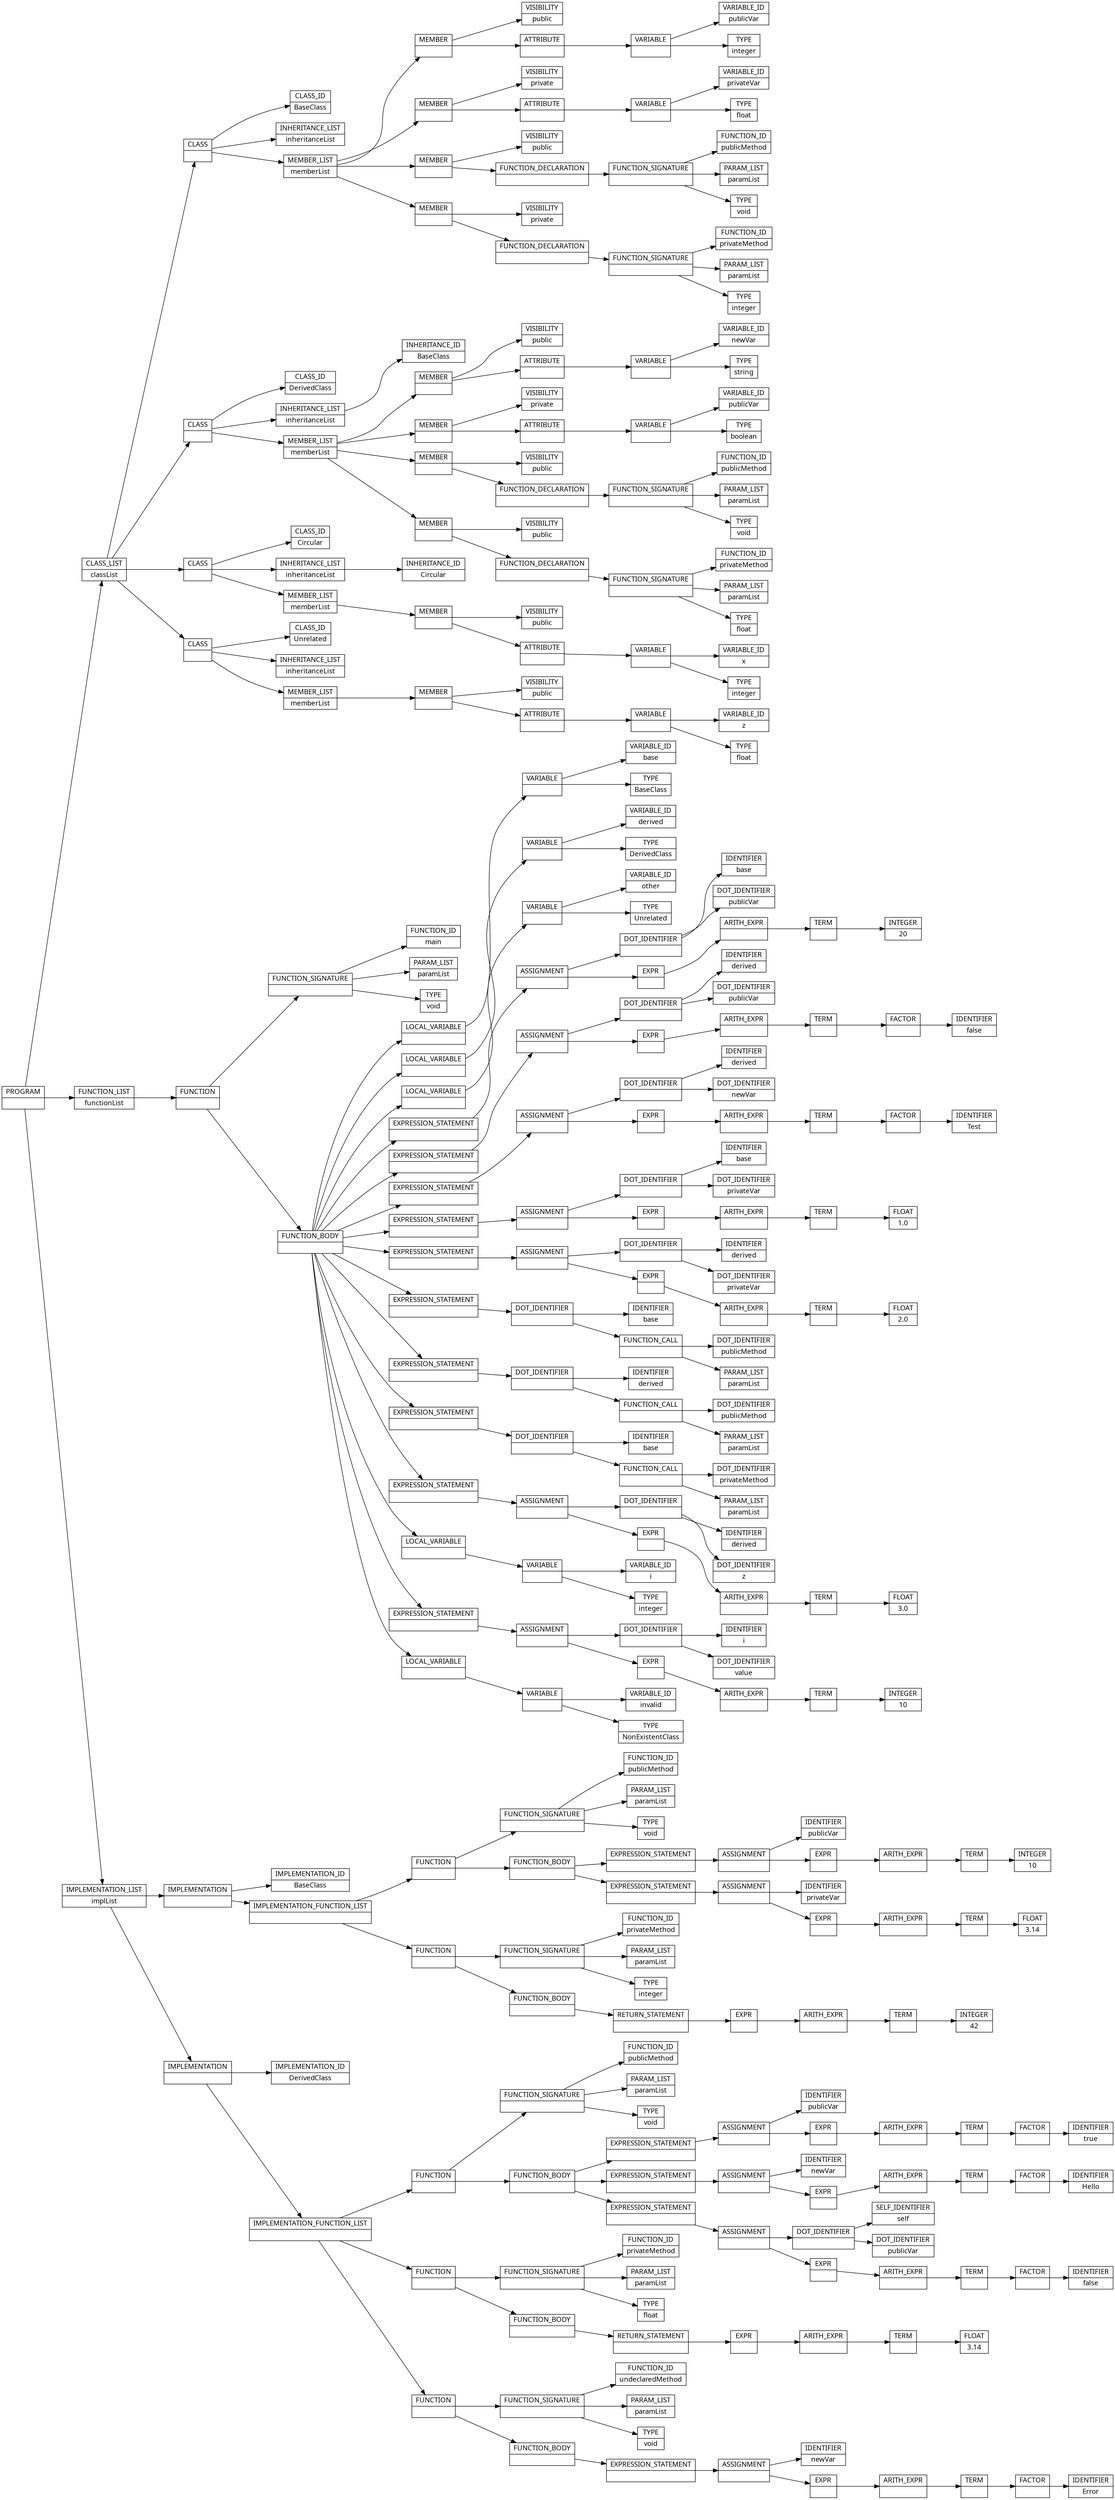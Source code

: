 digraph AST {
  node [shape=record];
    node [fontname=Sans];charset="UTF-8" splines=true splines=spline rankdir =LR
  node3 [label="PROGRAM |  "];
  node2 [label="CLASS_LIST | classList "];
  node33 [label="CLASS |  "];
  node4 [label="CLASS_ID | BaseClass "];
  node5 [label="INHERITANCE_LIST | inheritanceList "];
  node6 [label="MEMBER_LIST | memberList "];
  node12 [label="MEMBER |  "];
  node7 [label="VISIBILITY | public "];
  node11 [label="ATTRIBUTE |  "];
  node10 [label="VARIABLE |  "];
  node8 [label="VARIABLE_ID | publicVar "];
  node9 [label="TYPE | integer "];
  node18 [label="MEMBER |  "];
  node13 [label="VISIBILITY | private "];
  node17 [label="ATTRIBUTE |  "];
  node16 [label="VARIABLE |  "];
  node14 [label="VARIABLE_ID | privateVar "];
  node15 [label="TYPE | float "];
  node25 [label="MEMBER |  "];
  node19 [label="VISIBILITY | public "];
  node24 [label="FUNCTION_DECLARATION |  "];
  node23 [label="FUNCTION_SIGNATURE |  "];
  node20 [label="FUNCTION_ID | publicMethod "];
  node21 [label="PARAM_LIST | paramList "];
  node22 [label="TYPE | void "];
  node32 [label="MEMBER |  "];
  node26 [label="VISIBILITY | private "];
  node31 [label="FUNCTION_DECLARATION |  "];
  node30 [label="FUNCTION_SIGNATURE |  "];
  node27 [label="FUNCTION_ID | privateMethod "];
  node28 [label="PARAM_LIST | paramList "];
  node29 [label="TYPE | integer "];
  node64 [label="CLASS |  "];
  node34 [label="CLASS_ID | DerivedClass "];
  node35 [label="INHERITANCE_LIST | inheritanceList "];
  node36 [label="INHERITANCE_ID | BaseClass "];
  node37 [label="MEMBER_LIST | memberList "];
  node43 [label="MEMBER |  "];
  node38 [label="VISIBILITY | public "];
  node42 [label="ATTRIBUTE |  "];
  node41 [label="VARIABLE |  "];
  node39 [label="VARIABLE_ID | newVar "];
  node40 [label="TYPE | string "];
  node49 [label="MEMBER |  "];
  node44 [label="VISIBILITY | private "];
  node48 [label="ATTRIBUTE |  "];
  node47 [label="VARIABLE |  "];
  node45 [label="VARIABLE_ID | publicVar "];
  node46 [label="TYPE | boolean "];
  node56 [label="MEMBER |  "];
  node50 [label="VISIBILITY | public "];
  node55 [label="FUNCTION_DECLARATION |  "];
  node54 [label="FUNCTION_SIGNATURE |  "];
  node51 [label="FUNCTION_ID | publicMethod "];
  node52 [label="PARAM_LIST | paramList "];
  node53 [label="TYPE | void "];
  node63 [label="MEMBER |  "];
  node57 [label="VISIBILITY | public "];
  node62 [label="FUNCTION_DECLARATION |  "];
  node61 [label="FUNCTION_SIGNATURE |  "];
  node58 [label="FUNCTION_ID | privateMethod "];
  node59 [label="PARAM_LIST | paramList "];
  node60 [label="TYPE | float "];
  node75 [label="CLASS |  "];
  node65 [label="CLASS_ID | Circular "];
  node66 [label="INHERITANCE_LIST | inheritanceList "];
  node67 [label="INHERITANCE_ID | Circular "];
  node68 [label="MEMBER_LIST | memberList "];
  node74 [label="MEMBER |  "];
  node69 [label="VISIBILITY | public "];
  node73 [label="ATTRIBUTE |  "];
  node72 [label="VARIABLE |  "];
  node70 [label="VARIABLE_ID | x "];
  node71 [label="TYPE | integer "];
  node85 [label="CLASS |  "];
  node76 [label="CLASS_ID | Unrelated "];
  node77 [label="INHERITANCE_LIST | inheritanceList "];
  node78 [label="MEMBER_LIST | memberList "];
  node84 [label="MEMBER |  "];
  node79 [label="VISIBILITY | public "];
  node83 [label="ATTRIBUTE |  "];
  node82 [label="VARIABLE |  "];
  node80 [label="VARIABLE_ID | z "];
  node81 [label="TYPE | float "];
  node1 [label="FUNCTION_LIST | functionList "];
  node301 [label="FUNCTION |  "];
  node189 [label="FUNCTION_SIGNATURE |  "];
  node186 [label="FUNCTION_ID | main "];
  node187 [label="PARAM_LIST | paramList "];
  node188 [label="TYPE | void "];
  node190 [label="FUNCTION_BODY |  "];
  node194 [label="LOCAL_VARIABLE |  "];
  node193 [label="VARIABLE |  "];
  node191 [label="VARIABLE_ID | base "];
  node192 [label="TYPE | BaseClass "];
  node198 [label="LOCAL_VARIABLE |  "];
  node197 [label="VARIABLE |  "];
  node195 [label="VARIABLE_ID | derived "];
  node196 [label="TYPE | DerivedClass "];
  node202 [label="LOCAL_VARIABLE |  "];
  node201 [label="VARIABLE |  "];
  node199 [label="VARIABLE_ID | other "];
  node200 [label="TYPE | Unrelated "];
  node212 [label="EXPRESSION_STATEMENT |  "];
  node211 [label="ASSIGNMENT |  "];
  node205 [label="DOT_IDENTIFIER |  "];
  node203 [label="IDENTIFIER | base "];
  node204 [label="DOT_IDENTIFIER | publicVar "];
  node210 [label="EXPR |  "];
  node209 [label="ARITH_EXPR |  "];
  node208 [label="TERM |  "];
  node207 [label="INTEGER | 20 "];
  node223 [label="EXPRESSION_STATEMENT |  "];
  node222 [label="ASSIGNMENT |  "];
  node215 [label="DOT_IDENTIFIER |  "];
  node213 [label="IDENTIFIER | derived "];
  node214 [label="DOT_IDENTIFIER | publicVar "];
  node221 [label="EXPR |  "];
  node220 [label="ARITH_EXPR |  "];
  node219 [label="TERM |  "];
  node218 [label="FACTOR |  "];
  node217 [label="IDENTIFIER | false "];
  node234 [label="EXPRESSION_STATEMENT |  "];
  node233 [label="ASSIGNMENT |  "];
  node226 [label="DOT_IDENTIFIER |  "];
  node224 [label="IDENTIFIER | derived "];
  node225 [label="DOT_IDENTIFIER | newVar "];
  node232 [label="EXPR |  "];
  node231 [label="ARITH_EXPR |  "];
  node230 [label="TERM |  "];
  node229 [label="FACTOR |  "];
  node228 [label="IDENTIFIER | Test "];
  node244 [label="EXPRESSION_STATEMENT |  "];
  node243 [label="ASSIGNMENT |  "];
  node237 [label="DOT_IDENTIFIER |  "];
  node235 [label="IDENTIFIER | base "];
  node236 [label="DOT_IDENTIFIER | privateVar "];
  node242 [label="EXPR |  "];
  node241 [label="ARITH_EXPR |  "];
  node240 [label="TERM |  "];
  node239 [label="FLOAT | 1.0 "];
  node254 [label="EXPRESSION_STATEMENT |  "];
  node253 [label="ASSIGNMENT |  "];
  node247 [label="DOT_IDENTIFIER |  "];
  node245 [label="IDENTIFIER | derived "];
  node246 [label="DOT_IDENTIFIER | privateVar "];
  node252 [label="EXPR |  "];
  node251 [label="ARITH_EXPR |  "];
  node250 [label="TERM |  "];
  node249 [label="FLOAT | 2.0 "];
  node260 [label="EXPRESSION_STATEMENT |  "];
  node259 [label="DOT_IDENTIFIER |  "];
  node255 [label="IDENTIFIER | base "];
  node258 [label="FUNCTION_CALL |  "];
  node256 [label="DOT_IDENTIFIER | publicMethod "];
  node257 [label="PARAM_LIST | paramList "];
  node266 [label="EXPRESSION_STATEMENT |  "];
  node265 [label="DOT_IDENTIFIER |  "];
  node261 [label="IDENTIFIER | derived "];
  node264 [label="FUNCTION_CALL |  "];
  node262 [label="DOT_IDENTIFIER | publicMethod "];
  node263 [label="PARAM_LIST | paramList "];
  node272 [label="EXPRESSION_STATEMENT |  "];
  node271 [label="DOT_IDENTIFIER |  "];
  node267 [label="IDENTIFIER | base "];
  node270 [label="FUNCTION_CALL |  "];
  node268 [label="DOT_IDENTIFIER | privateMethod "];
  node269 [label="PARAM_LIST | paramList "];
  node282 [label="EXPRESSION_STATEMENT |  "];
  node281 [label="ASSIGNMENT |  "];
  node275 [label="DOT_IDENTIFIER |  "];
  node273 [label="IDENTIFIER | derived "];
  node274 [label="DOT_IDENTIFIER | z "];
  node280 [label="EXPR |  "];
  node279 [label="ARITH_EXPR |  "];
  node278 [label="TERM |  "];
  node277 [label="FLOAT | 3.0 "];
  node286 [label="LOCAL_VARIABLE |  "];
  node285 [label="VARIABLE |  "];
  node283 [label="VARIABLE_ID | i "];
  node284 [label="TYPE | integer "];
  node296 [label="EXPRESSION_STATEMENT |  "];
  node295 [label="ASSIGNMENT |  "];
  node289 [label="DOT_IDENTIFIER |  "];
  node287 [label="IDENTIFIER | i "];
  node288 [label="DOT_IDENTIFIER | value "];
  node294 [label="EXPR |  "];
  node293 [label="ARITH_EXPR |  "];
  node292 [label="TERM |  "];
  node291 [label="INTEGER | 10 "];
  node300 [label="LOCAL_VARIABLE |  "];
  node299 [label="VARIABLE |  "];
  node297 [label="VARIABLE_ID | invalid "];
  node298 [label="TYPE | NonExistentClass "];
  node0 [label="IMPLEMENTATION_LIST | implList "];
  node121 [label="IMPLEMENTATION |  "];
  node86 [label="IMPLEMENTATION_ID | BaseClass "];
  node87 [label="IMPLEMENTATION_FUNCTION_LIST |  "];
  node109 [label="FUNCTION |  "];
  node91 [label="FUNCTION_SIGNATURE |  "];
  node88 [label="FUNCTION_ID | publicMethod "];
  node89 [label="PARAM_LIST | paramList "];
  node90 [label="TYPE | void "];
  node92 [label="FUNCTION_BODY |  "];
  node100 [label="EXPRESSION_STATEMENT |  "];
  node99 [label="ASSIGNMENT |  "];
  node93 [label="IDENTIFIER | publicVar "];
  node98 [label="EXPR |  "];
  node97 [label="ARITH_EXPR |  "];
  node96 [label="TERM |  "];
  node95 [label="INTEGER | 10 "];
  node108 [label="EXPRESSION_STATEMENT |  "];
  node107 [label="ASSIGNMENT |  "];
  node101 [label="IDENTIFIER | privateVar "];
  node106 [label="EXPR |  "];
  node105 [label="ARITH_EXPR |  "];
  node104 [label="TERM |  "];
  node103 [label="FLOAT | 3.14 "];
  node120 [label="FUNCTION |  "];
  node113 [label="FUNCTION_SIGNATURE |  "];
  node110 [label="FUNCTION_ID | privateMethod "];
  node111 [label="PARAM_LIST | paramList "];
  node112 [label="TYPE | integer "];
  node114 [label="FUNCTION_BODY |  "];
  node119 [label="RETURN_STATEMENT |  "];
  node118 [label="EXPR |  "];
  node117 [label="ARITH_EXPR |  "];
  node116 [label="TERM |  "];
  node115 [label="INTEGER | 42 "];
  node185 [label="IMPLEMENTATION |  "];
  node122 [label="IMPLEMENTATION_ID | DerivedClass "];
  node123 [label="IMPLEMENTATION_FUNCTION_LIST |  "];
  node158 [label="FUNCTION |  "];
  node127 [label="FUNCTION_SIGNATURE |  "];
  node124 [label="FUNCTION_ID | publicMethod "];
  node125 [label="PARAM_LIST | paramList "];
  node126 [label="TYPE | void "];
  node128 [label="FUNCTION_BODY |  "];
  node137 [label="EXPRESSION_STATEMENT |  "];
  node136 [label="ASSIGNMENT |  "];
  node129 [label="IDENTIFIER | publicVar "];
  node135 [label="EXPR |  "];
  node134 [label="ARITH_EXPR |  "];
  node133 [label="TERM |  "];
  node132 [label="FACTOR |  "];
  node131 [label="IDENTIFIER | true "];
  node146 [label="EXPRESSION_STATEMENT |  "];
  node145 [label="ASSIGNMENT |  "];
  node138 [label="IDENTIFIER | newVar "];
  node144 [label="EXPR |  "];
  node143 [label="ARITH_EXPR |  "];
  node142 [label="TERM |  "];
  node141 [label="FACTOR |  "];
  node140 [label="IDENTIFIER | Hello "];
  node157 [label="EXPRESSION_STATEMENT |  "];
  node156 [label="ASSIGNMENT |  "];
  node149 [label="DOT_IDENTIFIER |  "];
  node147 [label="SELF_IDENTIFIER | self "];
  node148 [label="DOT_IDENTIFIER | publicVar "];
  node155 [label="EXPR |  "];
  node154 [label="ARITH_EXPR |  "];
  node153 [label="TERM |  "];
  node152 [label="FACTOR |  "];
  node151 [label="IDENTIFIER | false "];
  node169 [label="FUNCTION |  "];
  node162 [label="FUNCTION_SIGNATURE |  "];
  node159 [label="FUNCTION_ID | privateMethod "];
  node160 [label="PARAM_LIST | paramList "];
  node161 [label="TYPE | float "];
  node163 [label="FUNCTION_BODY |  "];
  node168 [label="RETURN_STATEMENT |  "];
  node167 [label="EXPR |  "];
  node166 [label="ARITH_EXPR |  "];
  node165 [label="TERM |  "];
  node164 [label="FLOAT | 3.14 "];
  node184 [label="FUNCTION |  "];
  node173 [label="FUNCTION_SIGNATURE |  "];
  node170 [label="FUNCTION_ID | undeclaredMethod "];
  node171 [label="PARAM_LIST | paramList "];
  node172 [label="TYPE | void "];
  node174 [label="FUNCTION_BODY |  "];
  node183 [label="EXPRESSION_STATEMENT |  "];
  node182 [label="ASSIGNMENT |  "];
  node175 [label="IDENTIFIER | newVar "];
  node181 [label="EXPR |  "];
  node180 [label="ARITH_EXPR |  "];
  node179 [label="TERM |  "];
  node178 [label="FACTOR |  "];
  node177 [label="IDENTIFIER | Error "];
  node3 -> node2;
  node2 -> node33;
  node33 -> node4;
  node33 -> node5;
  node33 -> node6;
  node6 -> node12;
  node12 -> node7;
  node12 -> node11;
  node11 -> node10;
  node10 -> node8;
  node10 -> node9;
  node6 -> node18;
  node18 -> node13;
  node18 -> node17;
  node17 -> node16;
  node16 -> node14;
  node16 -> node15;
  node6 -> node25;
  node25 -> node19;
  node25 -> node24;
  node24 -> node23;
  node23 -> node20;
  node23 -> node21;
  node23 -> node22;
  node6 -> node32;
  node32 -> node26;
  node32 -> node31;
  node31 -> node30;
  node30 -> node27;
  node30 -> node28;
  node30 -> node29;
  node2 -> node64;
  node64 -> node34;
  node64 -> node35;
  node35 -> node36;
  node64 -> node37;
  node37 -> node43;
  node43 -> node38;
  node43 -> node42;
  node42 -> node41;
  node41 -> node39;
  node41 -> node40;
  node37 -> node49;
  node49 -> node44;
  node49 -> node48;
  node48 -> node47;
  node47 -> node45;
  node47 -> node46;
  node37 -> node56;
  node56 -> node50;
  node56 -> node55;
  node55 -> node54;
  node54 -> node51;
  node54 -> node52;
  node54 -> node53;
  node37 -> node63;
  node63 -> node57;
  node63 -> node62;
  node62 -> node61;
  node61 -> node58;
  node61 -> node59;
  node61 -> node60;
  node2 -> node75;
  node75 -> node65;
  node75 -> node66;
  node66 -> node67;
  node75 -> node68;
  node68 -> node74;
  node74 -> node69;
  node74 -> node73;
  node73 -> node72;
  node72 -> node70;
  node72 -> node71;
  node2 -> node85;
  node85 -> node76;
  node85 -> node77;
  node85 -> node78;
  node78 -> node84;
  node84 -> node79;
  node84 -> node83;
  node83 -> node82;
  node82 -> node80;
  node82 -> node81;
  node3 -> node1;
  node1 -> node301;
  node301 -> node189;
  node189 -> node186;
  node189 -> node187;
  node189 -> node188;
  node301 -> node190;
  node190 -> node194;
  node194 -> node193;
  node193 -> node191;
  node193 -> node192;
  node190 -> node198;
  node198 -> node197;
  node197 -> node195;
  node197 -> node196;
  node190 -> node202;
  node202 -> node201;
  node201 -> node199;
  node201 -> node200;
  node190 -> node212;
  node212 -> node211;
  node211 -> node205;
  node205 -> node203;
  node205 -> node204;
  node211 -> node210;
  node210 -> node209;
  node209 -> node208;
  node208 -> node207;
  node190 -> node223;
  node223 -> node222;
  node222 -> node215;
  node215 -> node213;
  node215 -> node214;
  node222 -> node221;
  node221 -> node220;
  node220 -> node219;
  node219 -> node218;
  node218 -> node217;
  node190 -> node234;
  node234 -> node233;
  node233 -> node226;
  node226 -> node224;
  node226 -> node225;
  node233 -> node232;
  node232 -> node231;
  node231 -> node230;
  node230 -> node229;
  node229 -> node228;
  node190 -> node244;
  node244 -> node243;
  node243 -> node237;
  node237 -> node235;
  node237 -> node236;
  node243 -> node242;
  node242 -> node241;
  node241 -> node240;
  node240 -> node239;
  node190 -> node254;
  node254 -> node253;
  node253 -> node247;
  node247 -> node245;
  node247 -> node246;
  node253 -> node252;
  node252 -> node251;
  node251 -> node250;
  node250 -> node249;
  node190 -> node260;
  node260 -> node259;
  node259 -> node255;
  node259 -> node258;
  node258 -> node256;
  node258 -> node257;
  node190 -> node266;
  node266 -> node265;
  node265 -> node261;
  node265 -> node264;
  node264 -> node262;
  node264 -> node263;
  node190 -> node272;
  node272 -> node271;
  node271 -> node267;
  node271 -> node270;
  node270 -> node268;
  node270 -> node269;
  node190 -> node282;
  node282 -> node281;
  node281 -> node275;
  node275 -> node273;
  node275 -> node274;
  node281 -> node280;
  node280 -> node279;
  node279 -> node278;
  node278 -> node277;
  node190 -> node286;
  node286 -> node285;
  node285 -> node283;
  node285 -> node284;
  node190 -> node296;
  node296 -> node295;
  node295 -> node289;
  node289 -> node287;
  node289 -> node288;
  node295 -> node294;
  node294 -> node293;
  node293 -> node292;
  node292 -> node291;
  node190 -> node300;
  node300 -> node299;
  node299 -> node297;
  node299 -> node298;
  node3 -> node0;
  node0 -> node121;
  node121 -> node86;
  node121 -> node87;
  node87 -> node109;
  node109 -> node91;
  node91 -> node88;
  node91 -> node89;
  node91 -> node90;
  node109 -> node92;
  node92 -> node100;
  node100 -> node99;
  node99 -> node93;
  node99 -> node98;
  node98 -> node97;
  node97 -> node96;
  node96 -> node95;
  node92 -> node108;
  node108 -> node107;
  node107 -> node101;
  node107 -> node106;
  node106 -> node105;
  node105 -> node104;
  node104 -> node103;
  node87 -> node120;
  node120 -> node113;
  node113 -> node110;
  node113 -> node111;
  node113 -> node112;
  node120 -> node114;
  node114 -> node119;
  node119 -> node118;
  node118 -> node117;
  node117 -> node116;
  node116 -> node115;
  node0 -> node185;
  node185 -> node122;
  node185 -> node123;
  node123 -> node158;
  node158 -> node127;
  node127 -> node124;
  node127 -> node125;
  node127 -> node126;
  node158 -> node128;
  node128 -> node137;
  node137 -> node136;
  node136 -> node129;
  node136 -> node135;
  node135 -> node134;
  node134 -> node133;
  node133 -> node132;
  node132 -> node131;
  node128 -> node146;
  node146 -> node145;
  node145 -> node138;
  node145 -> node144;
  node144 -> node143;
  node143 -> node142;
  node142 -> node141;
  node141 -> node140;
  node128 -> node157;
  node157 -> node156;
  node156 -> node149;
  node149 -> node147;
  node149 -> node148;
  node156 -> node155;
  node155 -> node154;
  node154 -> node153;
  node153 -> node152;
  node152 -> node151;
  node123 -> node169;
  node169 -> node162;
  node162 -> node159;
  node162 -> node160;
  node162 -> node161;
  node169 -> node163;
  node163 -> node168;
  node168 -> node167;
  node167 -> node166;
  node166 -> node165;
  node165 -> node164;
  node123 -> node184;
  node184 -> node173;
  node173 -> node170;
  node173 -> node171;
  node173 -> node172;
  node184 -> node174;
  node174 -> node183;
  node183 -> node182;
  node182 -> node175;
  node182 -> node181;
  node181 -> node180;
  node180 -> node179;
  node179 -> node178;
  node178 -> node177;
}
